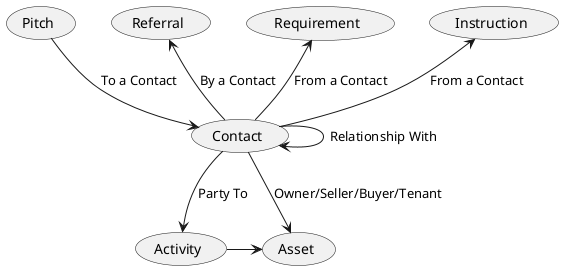 @startuml Contact

(Contact) -> (Contact) : Relationship With
(Pitch) --> (Contact) : To a Contact
(Referral) <-- (Contact) : By a Contact
(Requirement) <-- (Contact) : From a Contact
(Instruction) <-- (Contact) : From a Contact

(Contact) --> (Activity) : Party To
(Contact) --> (Asset) : Owner/Seller/Buyer/Tenant

(Activity) -> (Asset)

@enduml